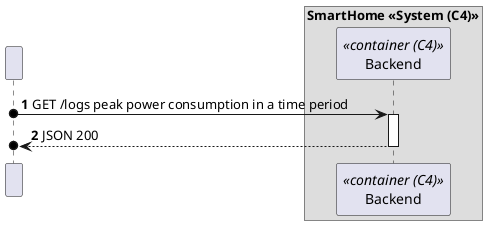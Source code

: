 @startuml
'https://plantuml.com/sequence-diagram
!pragma layout smetana

autonumber


participant " " as HTTP

box "SmartHome <<System (C4)>>"
    participant "Backend" as BE<<container (C4)>>
end box

HTTP o-> BE : GET /logs peak power consumption in a time period
activate BE


BE -->o HTTP : JSON 200
deactivate BE



@enduml